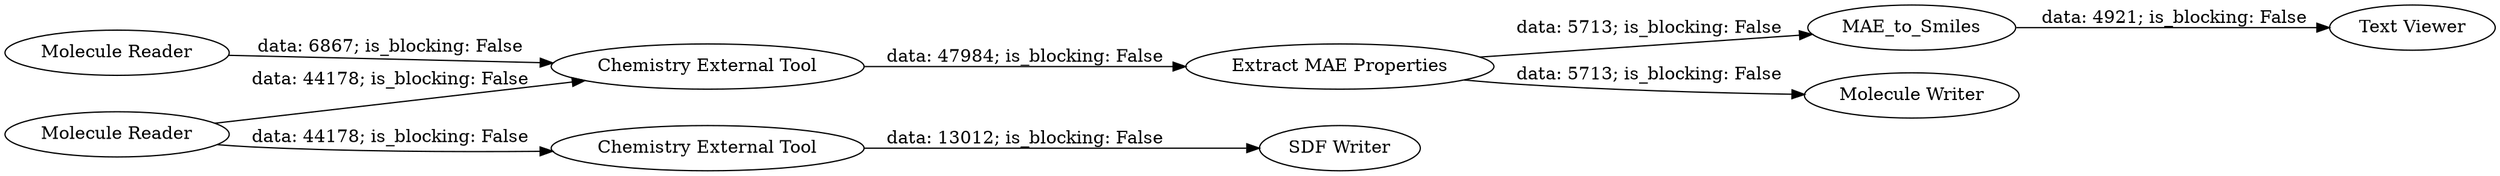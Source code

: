 digraph {
	"-7386175280182151715_8239" [label="Text Viewer"]
	"-7386175280182151715_8247" [label="Chemistry External Tool"]
	"-7386175280182151715_8229" [label="Molecule Reader"]
	"-7386175280182151715_8246" [label="Chemistry External Tool"]
	"-7386175280182151715_8240" [label=MAE_to_Smiles]
	"-7386175280182151715_9160" [label="SDF Writer"]
	"-7386175280182151715_9159" [label="Molecule Reader"]
	"-7386175280182151715_8237" [label="Extract MAE Properties"]
	"-7386175280182151715_8389" [label="Molecule Writer"]
	"-7386175280182151715_8237" -> "-7386175280182151715_8389" [label="data: 5713; is_blocking: False"]
	"-7386175280182151715_8229" -> "-7386175280182151715_8246" [label="data: 6867; is_blocking: False"]
	"-7386175280182151715_8240" -> "-7386175280182151715_8239" [label="data: 4921; is_blocking: False"]
	"-7386175280182151715_9159" -> "-7386175280182151715_8246" [label="data: 44178; is_blocking: False"]
	"-7386175280182151715_8246" -> "-7386175280182151715_8237" [label="data: 47984; is_blocking: False"]
	"-7386175280182151715_8247" -> "-7386175280182151715_9160" [label="data: 13012; is_blocking: False"]
	"-7386175280182151715_9159" -> "-7386175280182151715_8247" [label="data: 44178; is_blocking: False"]
	"-7386175280182151715_8237" -> "-7386175280182151715_8240" [label="data: 5713; is_blocking: False"]
	rankdir=LR
}
